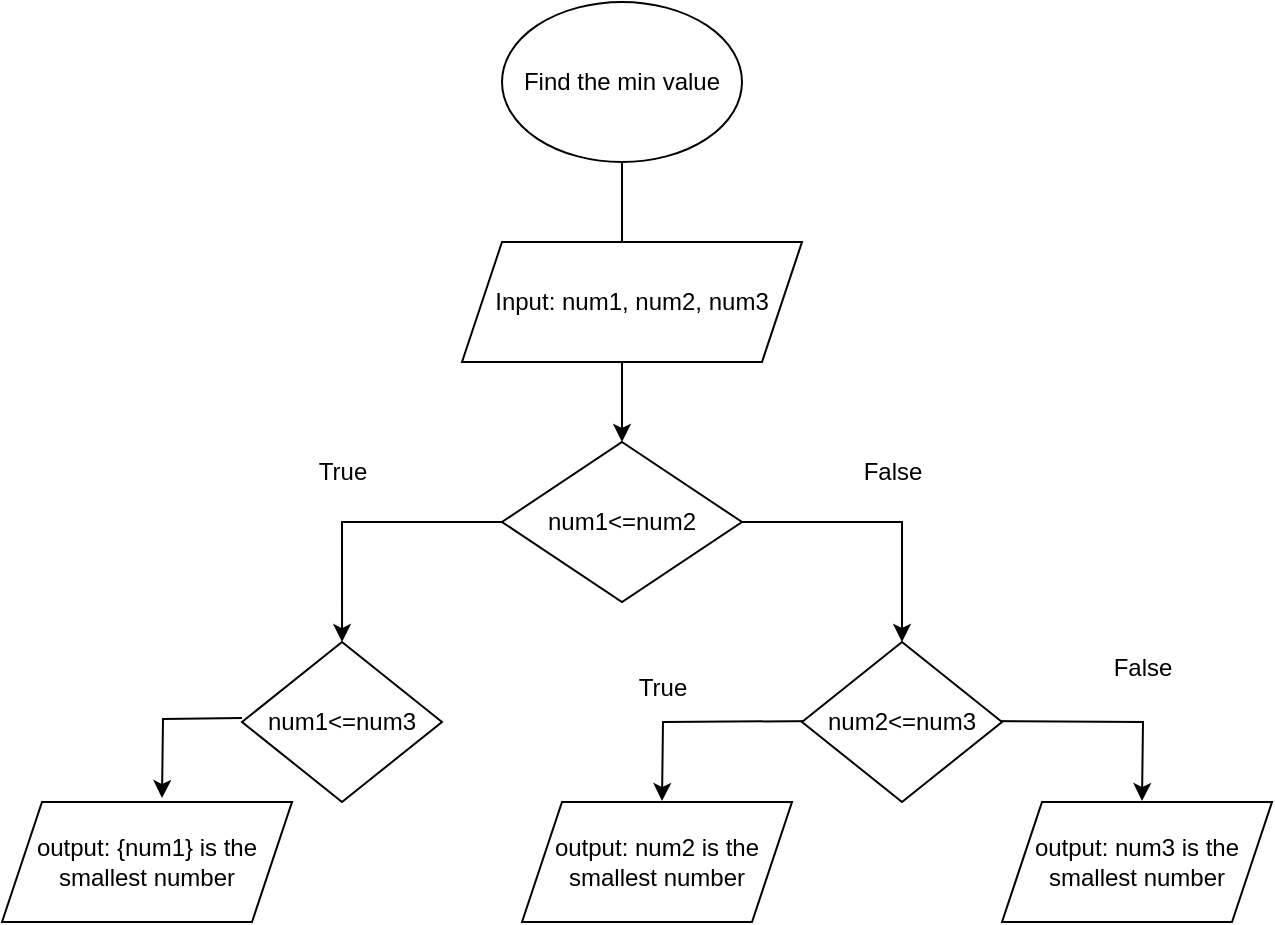 <mxfile version="26.1.1">
  <diagram name="Page-1" id="HNcl8PtCo3nHv7qVRh9U">
    <mxGraphModel dx="819" dy="1526" grid="1" gridSize="10" guides="1" tooltips="1" connect="1" arrows="1" fold="1" page="1" pageScale="1" pageWidth="850" pageHeight="1100" math="0" shadow="0">
      <root>
        <mxCell id="0" />
        <mxCell id="1" parent="0" />
        <mxCell id="VRQ2WGgyhz1gLHJCunc8-3" style="edgeStyle=orthogonalEdgeStyle;rounded=0;orthogonalLoop=1;jettySize=auto;html=1;" edge="1" parent="1">
          <mxGeometry relative="1" as="geometry">
            <mxPoint x="560" y="160" as="targetPoint" />
            <mxPoint x="480" y="100" as="sourcePoint" />
            <Array as="points">
              <mxPoint x="560" y="100" />
            </Array>
          </mxGeometry>
        </mxCell>
        <mxCell id="VRQ2WGgyhz1gLHJCunc8-4" style="edgeStyle=orthogonalEdgeStyle;rounded=0;orthogonalLoop=1;jettySize=auto;html=1;" edge="1" parent="1">
          <mxGeometry relative="1" as="geometry">
            <mxPoint x="280.029" y="160.029" as="targetPoint" />
            <mxPoint x="360" y="100" as="sourcePoint" />
            <Array as="points">
              <mxPoint x="280" y="100" />
            </Array>
          </mxGeometry>
        </mxCell>
        <mxCell id="VRQ2WGgyhz1gLHJCunc8-6" style="edgeStyle=orthogonalEdgeStyle;rounded=0;orthogonalLoop=1;jettySize=auto;html=1;entryX=0.5;entryY=0;entryDx=0;entryDy=0;" edge="1" parent="1" source="VRQ2WGgyhz1gLHJCunc8-5" target="VRQ2WGgyhz1gLHJCunc8-25">
          <mxGeometry relative="1" as="geometry">
            <mxPoint x="420" y="80" as="targetPoint" />
          </mxGeometry>
        </mxCell>
        <mxCell id="VRQ2WGgyhz1gLHJCunc8-5" value="Find the min value" style="ellipse;whiteSpace=wrap;html=1;" vertex="1" parent="1">
          <mxGeometry x="360" y="-160" width="120" height="80" as="geometry" />
        </mxCell>
        <mxCell id="VRQ2WGgyhz1gLHJCunc8-13" style="edgeStyle=orthogonalEdgeStyle;rounded=0;orthogonalLoop=1;jettySize=auto;html=1;exitX=0;exitY=0.5;exitDx=0;exitDy=0;" edge="1" parent="1">
          <mxGeometry relative="1" as="geometry">
            <mxPoint x="440" y="239.5" as="targetPoint" />
            <mxPoint x="520" y="199.5" as="sourcePoint" />
          </mxGeometry>
        </mxCell>
        <mxCell id="VRQ2WGgyhz1gLHJCunc8-14" style="edgeStyle=orthogonalEdgeStyle;rounded=0;orthogonalLoop=1;jettySize=auto;html=1;exitX=1;exitY=0.5;exitDx=0;exitDy=0;" edge="1" parent="1">
          <mxGeometry relative="1" as="geometry">
            <mxPoint x="680" y="239.5" as="targetPoint" />
            <mxPoint x="600" y="199.5" as="sourcePoint" />
          </mxGeometry>
        </mxCell>
        <mxCell id="VRQ2WGgyhz1gLHJCunc8-8" value="num2&amp;lt;=num3" style="rhombus;whiteSpace=wrap;html=1;" vertex="1" parent="1">
          <mxGeometry x="510" y="160" width="100" height="80" as="geometry" />
        </mxCell>
        <mxCell id="VRQ2WGgyhz1gLHJCunc8-15" value="&lt;div&gt;True&lt;/div&gt;" style="text;html=1;align=center;verticalAlign=middle;resizable=0;points=[];autosize=1;strokeColor=none;fillColor=none;" vertex="1" parent="1">
          <mxGeometry x="255" y="60" width="50" height="30" as="geometry" />
        </mxCell>
        <mxCell id="VRQ2WGgyhz1gLHJCunc8-18" value="output: num2 is the smallest number" style="shape=parallelogram;perimeter=parallelogramPerimeter;whiteSpace=wrap;html=1;fixedSize=1;" vertex="1" parent="1">
          <mxGeometry x="370" y="240" width="135" height="60" as="geometry" />
        </mxCell>
        <mxCell id="VRQ2WGgyhz1gLHJCunc8-19" value="output: num3 is the smallest number" style="shape=parallelogram;perimeter=parallelogramPerimeter;whiteSpace=wrap;html=1;fixedSize=1;" vertex="1" parent="1">
          <mxGeometry x="610" y="240" width="135" height="60" as="geometry" />
        </mxCell>
        <mxCell id="VRQ2WGgyhz1gLHJCunc8-20" value="True" style="text;html=1;align=center;verticalAlign=middle;resizable=0;points=[];autosize=1;strokeColor=none;fillColor=none;" vertex="1" parent="1">
          <mxGeometry x="415" y="168" width="50" height="30" as="geometry" />
        </mxCell>
        <mxCell id="VRQ2WGgyhz1gLHJCunc8-21" value="False" style="text;html=1;align=center;verticalAlign=middle;resizable=0;points=[];autosize=1;strokeColor=none;fillColor=none;" vertex="1" parent="1">
          <mxGeometry x="655" y="158" width="50" height="30" as="geometry" />
        </mxCell>
        <mxCell id="VRQ2WGgyhz1gLHJCunc8-22" value="Input: num1, num2, num3" style="shape=parallelogram;perimeter=parallelogramPerimeter;whiteSpace=wrap;html=1;fixedSize=1;" vertex="1" parent="1">
          <mxGeometry x="340" y="-40" width="170" height="60" as="geometry" />
        </mxCell>
        <mxCell id="VRQ2WGgyhz1gLHJCunc8-25" value="num1&amp;lt;=num2" style="rhombus;whiteSpace=wrap;html=1;" vertex="1" parent="1">
          <mxGeometry x="360" y="60" width="120" height="80" as="geometry" />
        </mxCell>
        <mxCell id="VRQ2WGgyhz1gLHJCunc8-29" style="edgeStyle=orthogonalEdgeStyle;rounded=0;orthogonalLoop=1;jettySize=auto;html=1;exitX=0;exitY=0.5;exitDx=0;exitDy=0;" edge="1" parent="1">
          <mxGeometry relative="1" as="geometry">
            <mxPoint x="190" y="238" as="targetPoint" />
            <mxPoint x="230" y="198" as="sourcePoint" />
          </mxGeometry>
        </mxCell>
        <mxCell id="VRQ2WGgyhz1gLHJCunc8-26" value="num1&amp;lt;=num3" style="rhombus;whiteSpace=wrap;html=1;" vertex="1" parent="1">
          <mxGeometry x="230" y="160" width="100" height="80" as="geometry" />
        </mxCell>
        <mxCell id="VRQ2WGgyhz1gLHJCunc8-27" value="False" style="text;html=1;align=center;verticalAlign=middle;resizable=0;points=[];autosize=1;strokeColor=none;fillColor=none;" vertex="1" parent="1">
          <mxGeometry x="530" y="60" width="50" height="30" as="geometry" />
        </mxCell>
        <mxCell id="VRQ2WGgyhz1gLHJCunc8-30" value="output: {num1} is the smallest number" style="shape=parallelogram;perimeter=parallelogramPerimeter;whiteSpace=wrap;html=1;fixedSize=1;" vertex="1" parent="1">
          <mxGeometry x="110" y="240" width="145" height="60" as="geometry" />
        </mxCell>
      </root>
    </mxGraphModel>
  </diagram>
</mxfile>
